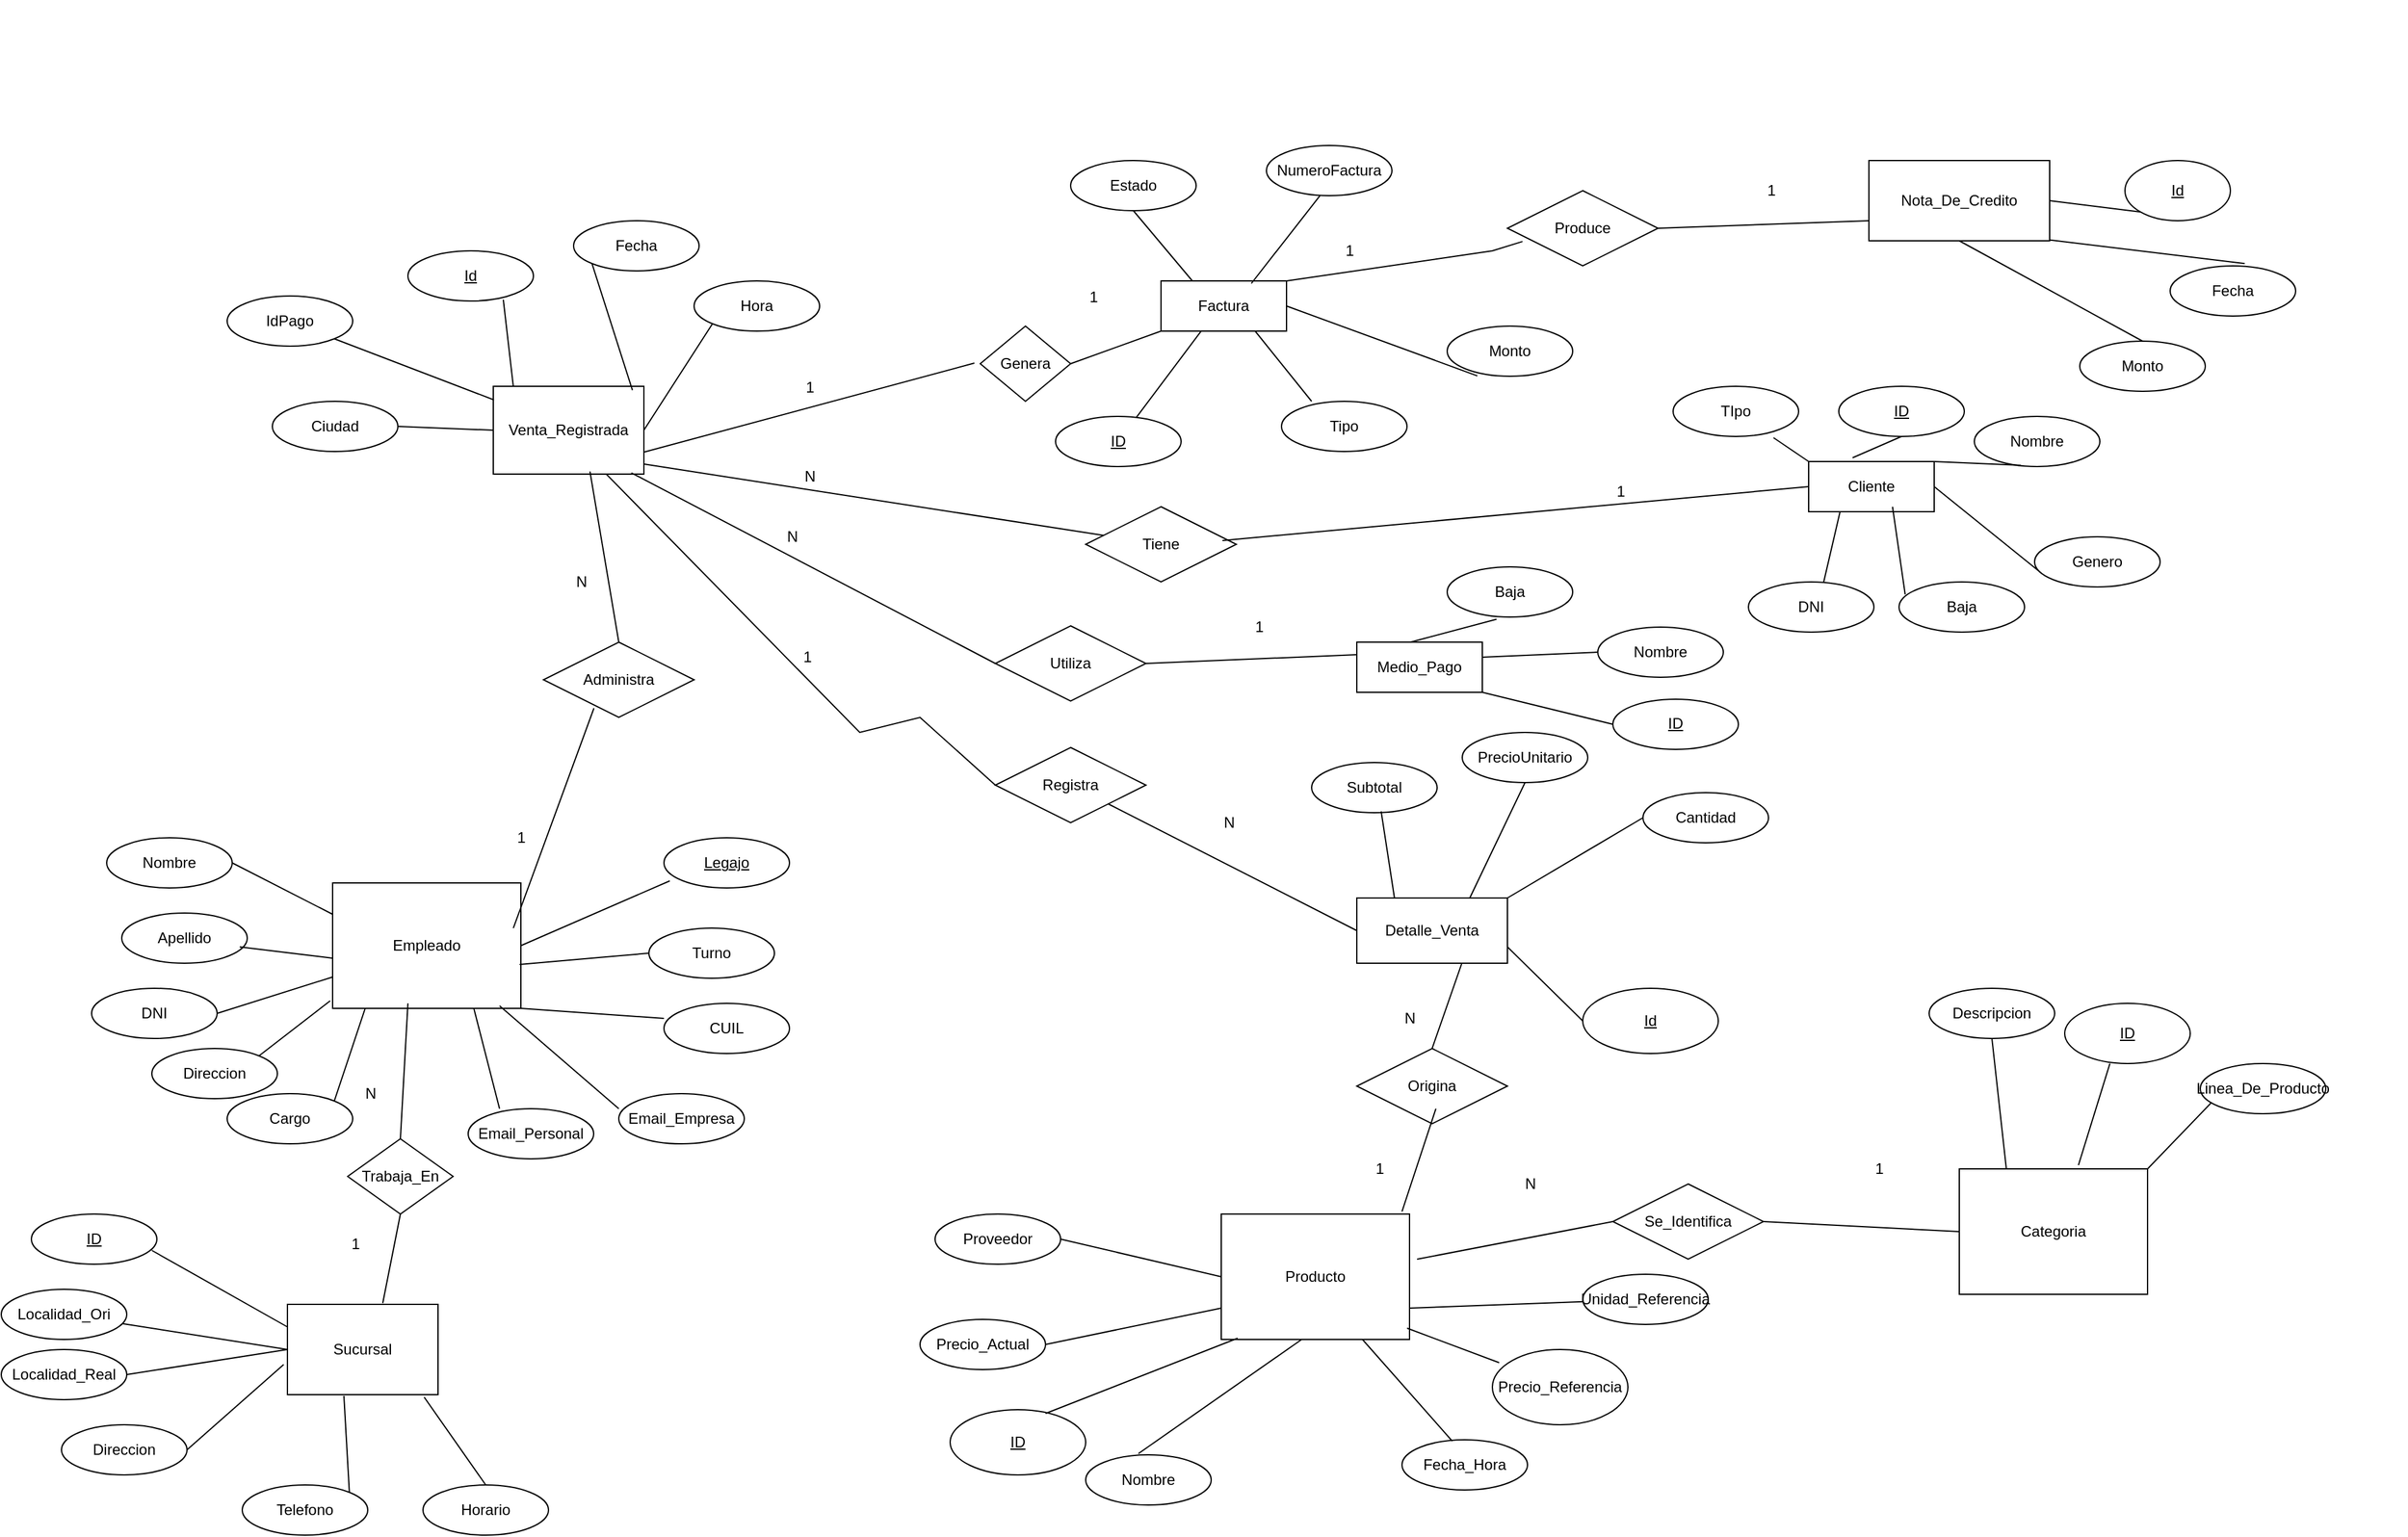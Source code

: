<mxfile version="26.0.16">
  <diagram name="Página-1" id="UsycYZGFSsphmftQ30QH">
    <mxGraphModel grid="1" page="1" gridSize="12" guides="0" tooltips="1" connect="1" arrows="1" fold="1" pageScale="1" pageWidth="2200" pageHeight="2200" math="0" shadow="0">
      <root>
        <mxCell id="0" />
        <mxCell id="1" parent="0" />
        <mxCell id="an_xKArvUmKsYVzUiVtq-6" value="Venta_Registrada" style="whiteSpace=wrap;html=1;align=center;perimeterSpacing=0;strokeWidth=1;" vertex="1" parent="1">
          <mxGeometry x="512" y="252" width="120" height="70" as="geometry" />
        </mxCell>
        <mxCell id="an_xKArvUmKsYVzUiVtq-10" value="Ciudad" style="ellipse;whiteSpace=wrap;html=1;align=center;" vertex="1" parent="1">
          <mxGeometry x="336" y="264" width="100" height="40" as="geometry" />
        </mxCell>
        <mxCell id="an_xKArvUmKsYVzUiVtq-11" value="Cliente" style="whiteSpace=wrap;html=1;align=center;" vertex="1" parent="1">
          <mxGeometry x="1560" y="312" width="100" height="40" as="geometry" />
        </mxCell>
        <mxCell id="an_xKArvUmKsYVzUiVtq-12" value="Id" style="ellipse;whiteSpace=wrap;html=1;align=center;fontStyle=4;" vertex="1" parent="1">
          <mxGeometry x="444" y="144" width="100" height="40" as="geometry" />
        </mxCell>
        <mxCell id="an_xKArvUmKsYVzUiVtq-13" value="ID" style="ellipse;whiteSpace=wrap;html=1;align=center;fontStyle=4;" vertex="1" parent="1">
          <mxGeometry x="1584" y="252" width="100" height="40" as="geometry" />
        </mxCell>
        <mxCell id="an_xKArvUmKsYVzUiVtq-17" value="ID" style="ellipse;whiteSpace=wrap;html=1;align=center;fontStyle=4;" vertex="1" parent="1">
          <mxGeometry x="876" y="1068" width="108" height="52" as="geometry" />
        </mxCell>
        <mxCell id="an_xKArvUmKsYVzUiVtq-20" value="Fecha" style="ellipse;whiteSpace=wrap;html=1;align=center;" vertex="1" parent="1">
          <mxGeometry x="576" y="120" width="100" height="40" as="geometry" />
        </mxCell>
        <mxCell id="an_xKArvUmKsYVzUiVtq-26" value="Hora" style="ellipse;whiteSpace=wrap;html=1;align=center;" vertex="1" parent="1">
          <mxGeometry x="672" y="168" width="100" height="40" as="geometry" />
        </mxCell>
        <mxCell id="an_xKArvUmKsYVzUiVtq-27" value="Nombre" style="ellipse;whiteSpace=wrap;html=1;align=center;" vertex="1" parent="1">
          <mxGeometry x="1392" y="444" width="100" height="40" as="geometry" />
        </mxCell>
        <mxCell id="an_xKArvUmKsYVzUiVtq-40" value="Tiene" style="shape=rhombus;perimeter=rhombusPerimeter;whiteSpace=wrap;html=1;align=center;" vertex="1" parent="1">
          <mxGeometry x="984" y="348" width="120" height="60" as="geometry" />
        </mxCell>
        <mxCell id="an_xKArvUmKsYVzUiVtq-42" value="Utiliza" style="shape=rhombus;perimeter=rhombusPerimeter;whiteSpace=wrap;html=1;align=center;" vertex="1" parent="1">
          <mxGeometry x="912" y="443" width="120" height="60" as="geometry" />
        </mxCell>
        <mxCell id="an_xKArvUmKsYVzUiVtq-43" value="Administra" style="shape=rhombus;perimeter=rhombusPerimeter;whiteSpace=wrap;html=1;align=center;" vertex="1" parent="1">
          <mxGeometry x="552" y="456" width="120" height="60" as="geometry" />
        </mxCell>
        <mxCell id="an_xKArvUmKsYVzUiVtq-47" value="1" style="text;html=1;align=center;verticalAlign=middle;resizable=0;points=[];autosize=1;strokeColor=none;fillColor=none;" vertex="1" parent="1">
          <mxGeometry x="1392" y="324" width="36" height="24" as="geometry" />
        </mxCell>
        <mxCell id="an_xKArvUmKsYVzUiVtq-51" value="Nombre" style="ellipse;whiteSpace=wrap;html=1;align=center;" vertex="1" parent="1">
          <mxGeometry x="1692" y="276" width="100" height="40" as="geometry" />
        </mxCell>
        <mxCell id="an_xKArvUmKsYVzUiVtq-52" value="Genero" style="ellipse;whiteSpace=wrap;html=1;align=center;" vertex="1" parent="1">
          <mxGeometry x="1740" y="372" width="100" height="40" as="geometry" />
        </mxCell>
        <mxCell id="an_xKArvUmKsYVzUiVtq-55" value="TIpo" style="ellipse;whiteSpace=wrap;html=1;align=center;" vertex="1" parent="1">
          <mxGeometry x="1452" y="252" width="100" height="40" as="geometry" />
        </mxCell>
        <mxCell id="an_xKArvUmKsYVzUiVtq-58" value="N" style="text;html=1;align=center;verticalAlign=middle;resizable=0;points=[];autosize=1;strokeColor=none;fillColor=none;" vertex="1" parent="1">
          <mxGeometry x="732" y="360" width="36" height="24" as="geometry" />
        </mxCell>
        <mxCell id="an_xKArvUmKsYVzUiVtq-66" value="" style="endArrow=none;html=1;rounded=0;entryX=0;entryY=0.5;entryDx=0;entryDy=0;exitX=0.908;exitY=0.45;exitDx=0;exitDy=0;exitPerimeter=0;" edge="1" parent="1" source="an_xKArvUmKsYVzUiVtq-40" target="an_xKArvUmKsYVzUiVtq-11">
          <mxGeometry width="50" height="50" relative="1" as="geometry">
            <mxPoint x="1044" y="458" as="sourcePoint" />
            <mxPoint x="1094" y="408" as="targetPoint" />
          </mxGeometry>
        </mxCell>
        <mxCell id="an_xKArvUmKsYVzUiVtq-67" value="Medio_Pago" style="whiteSpace=wrap;html=1;align=center;" vertex="1" parent="1">
          <mxGeometry x="1200" y="456" width="100" height="40" as="geometry" />
        </mxCell>
        <mxCell id="an_xKArvUmKsYVzUiVtq-68" value="1" style="text;html=1;align=center;verticalAlign=middle;resizable=0;points=[];autosize=1;strokeColor=none;fillColor=none;" vertex="1" parent="1">
          <mxGeometry x="1104" y="432" width="36" height="24" as="geometry" />
        </mxCell>
        <mxCell id="an_xKArvUmKsYVzUiVtq-73" value="ID" style="ellipse;whiteSpace=wrap;html=1;align=center;fontStyle=4;" vertex="1" parent="1">
          <mxGeometry x="1404" y="501.48" width="100" height="40" as="geometry" />
        </mxCell>
        <mxCell id="an_xKArvUmKsYVzUiVtq-75" value="" style="endArrow=none;html=1;rounded=0;entryX=0;entryY=0.25;entryDx=0;entryDy=0;exitX=1;exitY=0.5;exitDx=0;exitDy=0;" edge="1" parent="1" source="an_xKArvUmKsYVzUiVtq-42" target="an_xKArvUmKsYVzUiVtq-67">
          <mxGeometry width="50" height="50" relative="1" as="geometry">
            <mxPoint x="1068" y="529" as="sourcePoint" />
            <mxPoint x="1118" y="479" as="targetPoint" />
          </mxGeometry>
        </mxCell>
        <mxCell id="an_xKArvUmKsYVzUiVtq-77" value="N" style="text;html=1;align=center;verticalAlign=middle;resizable=0;points=[];autosize=1;strokeColor=none;fillColor=none;" vertex="1" parent="1">
          <mxGeometry x="746" y="312" width="36" height="24" as="geometry" />
        </mxCell>
        <mxCell id="an_xKArvUmKsYVzUiVtq-92" style="edgeStyle=none;rounded=0;orthogonalLoop=1;jettySize=auto;html=1;" edge="1" parent="1" source="an_xKArvUmKsYVzUiVtq-82">
          <mxGeometry relative="1" as="geometry">
            <mxPoint x="492" y="668" as="targetPoint" />
          </mxGeometry>
        </mxCell>
        <mxCell id="an_xKArvUmKsYVzUiVtq-82" value="Empleado" style="whiteSpace=wrap;html=1;align=center;" vertex="1" parent="1">
          <mxGeometry x="384" y="648" width="150" height="100" as="geometry" />
        </mxCell>
        <mxCell id="an_xKArvUmKsYVzUiVtq-87" value="1" style="text;html=1;align=center;verticalAlign=middle;resizable=0;points=[];autosize=1;strokeColor=none;fillColor=none;" vertex="1" parent="1">
          <mxGeometry x="516" y="600" width="36" height="24" as="geometry" />
        </mxCell>
        <mxCell id="an_xKArvUmKsYVzUiVtq-89" value="N" style="text;html=1;align=center;verticalAlign=middle;resizable=0;points=[];autosize=1;strokeColor=none;fillColor=none;" vertex="1" parent="1">
          <mxGeometry x="564" y="396" width="36" height="24" as="geometry" />
        </mxCell>
        <mxCell id="an_xKArvUmKsYVzUiVtq-93" value="Email_Empresa" style="ellipse;whiteSpace=wrap;html=1;align=center;" vertex="1" parent="1">
          <mxGeometry x="612" y="816" width="100" height="40" as="geometry" />
        </mxCell>
        <mxCell id="an_xKArvUmKsYVzUiVtq-94" value="Email_Personal" style="ellipse;whiteSpace=wrap;html=1;align=center;" vertex="1" parent="1">
          <mxGeometry x="492" y="828" width="100" height="40" as="geometry" />
        </mxCell>
        <mxCell id="an_xKArvUmKsYVzUiVtq-95" value="Direccion" style="ellipse;whiteSpace=wrap;html=1;align=center;" vertex="1" parent="1">
          <mxGeometry x="240" y="780" width="100" height="40" as="geometry" />
        </mxCell>
        <mxCell id="an_xKArvUmKsYVzUiVtq-96" value="DNI" style="ellipse;whiteSpace=wrap;html=1;align=center;" vertex="1" parent="1">
          <mxGeometry x="192" y="732" width="100" height="40" as="geometry" />
        </mxCell>
        <mxCell id="an_xKArvUmKsYVzUiVtq-97" value="Apellido" style="ellipse;whiteSpace=wrap;html=1;align=center;" vertex="1" parent="1">
          <mxGeometry x="216" y="672" width="100" height="40" as="geometry" />
        </mxCell>
        <mxCell id="an_xKArvUmKsYVzUiVtq-98" value="Nombre" style="ellipse;whiteSpace=wrap;html=1;align=center;" vertex="1" parent="1">
          <mxGeometry x="204" y="612" width="100" height="40" as="geometry" />
        </mxCell>
        <mxCell id="an_xKArvUmKsYVzUiVtq-99" value="" style="endArrow=none;html=1;rounded=0;entryX=0.335;entryY=0.878;entryDx=0;entryDy=0;entryPerimeter=0;exitX=0.96;exitY=0.36;exitDx=0;exitDy=0;exitPerimeter=0;" edge="1" parent="1" source="an_xKArvUmKsYVzUiVtq-82" target="an_xKArvUmKsYVzUiVtq-43">
          <mxGeometry width="50" height="50" relative="1" as="geometry">
            <mxPoint x="576" y="686" as="sourcePoint" />
            <mxPoint x="626" y="636" as="targetPoint" />
          </mxGeometry>
        </mxCell>
        <mxCell id="an_xKArvUmKsYVzUiVtq-100" value="Descripcion" style="ellipse;whiteSpace=wrap;html=1;align=center;" vertex="1" parent="1">
          <mxGeometry x="1656" y="732" width="100" height="40" as="geometry" />
        </mxCell>
        <mxCell id="an_xKArvUmKsYVzUiVtq-101" value="Cargo" style="ellipse;whiteSpace=wrap;html=1;align=center;" vertex="1" parent="1">
          <mxGeometry x="300" y="816" width="100" height="40" as="geometry" />
        </mxCell>
        <mxCell id="an_xKArvUmKsYVzUiVtq-102" value="CUIL" style="ellipse;whiteSpace=wrap;html=1;align=center;" vertex="1" parent="1">
          <mxGeometry x="648" y="744" width="100" height="40" as="geometry" />
        </mxCell>
        <mxCell id="an_xKArvUmKsYVzUiVtq-105" value="Turno" style="ellipse;whiteSpace=wrap;html=1;align=center;" vertex="1" parent="1">
          <mxGeometry x="636" y="684" width="100" height="40" as="geometry" />
        </mxCell>
        <mxCell id="an_xKArvUmKsYVzUiVtq-117" value="ID" style="ellipse;whiteSpace=wrap;html=1;align=center;fontStyle=4;" vertex="1" parent="1">
          <mxGeometry x="1764" y="744" width="100" height="48" as="geometry" />
        </mxCell>
        <mxCell id="an_xKArvUmKsYVzUiVtq-120" value="Linea_De_Producto" style="ellipse;whiteSpace=wrap;html=1;align=center;" vertex="1" parent="1">
          <mxGeometry x="1872" y="792" width="100" height="40" as="geometry" />
        </mxCell>
        <mxCell id="an_xKArvUmKsYVzUiVtq-123" value="Categoria" style="whiteSpace=wrap;html=1;align=center;" vertex="1" parent="1">
          <mxGeometry x="1680" y="876" width="150" height="100" as="geometry" />
        </mxCell>
        <mxCell id="an_xKArvUmKsYVzUiVtq-125" value="Producto" style="whiteSpace=wrap;html=1;align=center;" vertex="1" parent="1">
          <mxGeometry x="1092" y="912" width="150" height="100" as="geometry" />
        </mxCell>
        <mxCell id="an_xKArvUmKsYVzUiVtq-129" value="Se_Identifica" style="shape=rhombus;perimeter=rhombusPerimeter;whiteSpace=wrap;html=1;align=center;" vertex="1" parent="1">
          <mxGeometry x="1404" y="888" width="120" height="60" as="geometry" />
        </mxCell>
        <mxCell id="an_xKArvUmKsYVzUiVtq-130" value="1" style="text;html=1;align=center;verticalAlign=middle;resizable=0;points=[];autosize=1;strokeColor=none;fillColor=none;" vertex="1" parent="1">
          <mxGeometry x="1598" y="864" width="36" height="24" as="geometry" />
        </mxCell>
        <mxCell id="an_xKArvUmKsYVzUiVtq-131" value="N" style="text;html=1;align=center;verticalAlign=middle;resizable=0;points=[];autosize=1;strokeColor=none;fillColor=none;" vertex="1" parent="1">
          <mxGeometry x="1320" y="876" width="36" height="24" as="geometry" />
        </mxCell>
        <mxCell id="an_xKArvUmKsYVzUiVtq-133" value="" style="endArrow=none;html=1;rounded=0;entryX=0;entryY=0.5;entryDx=0;entryDy=0;exitX=1;exitY=0.5;exitDx=0;exitDy=0;" edge="1" parent="1" source="an_xKArvUmKsYVzUiVtq-129" target="an_xKArvUmKsYVzUiVtq-123">
          <mxGeometry width="50" height="50" relative="1" as="geometry">
            <mxPoint x="1560" y="950" as="sourcePoint" />
            <mxPoint x="1610" y="900" as="targetPoint" />
          </mxGeometry>
        </mxCell>
        <mxCell id="an_xKArvUmKsYVzUiVtq-134" value="Precio_Actual" style="ellipse;whiteSpace=wrap;html=1;align=center;" vertex="1" parent="1">
          <mxGeometry x="852" y="996" width="100" height="40" as="geometry" />
        </mxCell>
        <mxCell id="an_xKArvUmKsYVzUiVtq-136" value="Unidad_Referencia" style="ellipse;whiteSpace=wrap;html=1;align=center;" vertex="1" parent="1">
          <mxGeometry x="1380" y="960" width="100" height="40" as="geometry" />
        </mxCell>
        <mxCell id="an_xKArvUmKsYVzUiVtq-137" value="Nombre" style="ellipse;whiteSpace=wrap;html=1;align=center;" vertex="1" parent="1">
          <mxGeometry x="984" y="1104" width="100" height="40" as="geometry" />
        </mxCell>
        <mxCell id="an_xKArvUmKsYVzUiVtq-139" value="Precio_Referencia" style="ellipse;whiteSpace=wrap;html=1;align=center;" vertex="1" parent="1">
          <mxGeometry x="1308" y="1020" width="108" height="60" as="geometry" />
        </mxCell>
        <mxCell id="an_xKArvUmKsYVzUiVtq-142" value="Fecha_Hora" style="ellipse;whiteSpace=wrap;html=1;align=center;" vertex="1" parent="1">
          <mxGeometry x="1236" y="1092" width="100" height="40" as="geometry" />
        </mxCell>
        <mxCell id="an_xKArvUmKsYVzUiVtq-149" value="Proveedor" style="ellipse;whiteSpace=wrap;html=1;align=center;" vertex="1" parent="1">
          <mxGeometry x="864" y="912" width="100" height="40" as="geometry" />
        </mxCell>
        <mxCell id="an_xKArvUmKsYVzUiVtq-152" value="Id" style="ellipse;whiteSpace=wrap;html=1;align=center;fontStyle=4;" vertex="1" parent="1">
          <mxGeometry x="1380" y="732" width="108" height="52" as="geometry" />
        </mxCell>
        <mxCell id="an_xKArvUmKsYVzUiVtq-155" value="Cantidad" style="ellipse;whiteSpace=wrap;html=1;align=center;" vertex="1" parent="1">
          <mxGeometry x="1428" y="576" width="100" height="40" as="geometry" />
        </mxCell>
        <mxCell id="an_xKArvUmKsYVzUiVtq-158" value="Origina" style="shape=rhombus;perimeter=rhombusPerimeter;whiteSpace=wrap;html=1;align=center;" vertex="1" parent="1">
          <mxGeometry x="1200" y="780" width="120" height="60" as="geometry" />
        </mxCell>
        <mxCell id="an_xKArvUmKsYVzUiVtq-160" value="" style="endArrow=none;html=1;rounded=0;entryX=0.5;entryY=1;entryDx=0;entryDy=0;" edge="1" parent="1">
          <mxGeometry width="50" height="50" relative="1" as="geometry">
            <mxPoint x="1236" y="910" as="sourcePoint" />
            <mxPoint x="1263" y="828" as="targetPoint" />
          </mxGeometry>
        </mxCell>
        <mxCell id="an_xKArvUmKsYVzUiVtq-162" value="N" style="text;html=1;align=center;verticalAlign=middle;resizable=0;points=[];autosize=1;strokeColor=none;fillColor=none;" vertex="1" parent="1">
          <mxGeometry x="1224" y="744" width="36" height="24" as="geometry" />
        </mxCell>
        <mxCell id="an_xKArvUmKsYVzUiVtq-163" value="1" style="text;html=1;align=center;verticalAlign=middle;resizable=0;points=[];autosize=1;strokeColor=none;fillColor=none;" vertex="1" parent="1">
          <mxGeometry x="1200" y="864" width="36" height="24" as="geometry" />
        </mxCell>
        <mxCell id="an_xKArvUmKsYVzUiVtq-168" value="" style="endArrow=none;html=1;rounded=0;entryX=0.75;entryY=1;entryDx=0;entryDy=0;exitX=0;exitY=0.5;exitDx=0;exitDy=0;" edge="1" parent="1" source="i3SQ65WdC5mPxwsUUdCW-2" target="an_xKArvUmKsYVzUiVtq-6">
          <mxGeometry width="50" height="50" relative="1" as="geometry">
            <mxPoint x="912" y="552" as="sourcePoint" />
            <mxPoint x="878" y="492" as="targetPoint" />
            <Array as="points">
              <mxPoint x="852" y="516" />
              <mxPoint x="804" y="528" />
            </Array>
          </mxGeometry>
        </mxCell>
        <mxCell id="an_xKArvUmKsYVzUiVtq-169" value="1" style="text;html=1;align=center;verticalAlign=middle;resizable=0;points=[];autosize=1;strokeColor=none;fillColor=none;" vertex="1" parent="1">
          <mxGeometry x="744" y="456" width="36" height="24" as="geometry" />
        </mxCell>
        <mxCell id="an_xKArvUmKsYVzUiVtq-170" value="N" style="text;html=1;align=center;verticalAlign=middle;resizable=0;points=[];autosize=1;strokeColor=none;fillColor=none;" vertex="1" parent="1">
          <mxGeometry x="1080" y="588" width="36" height="24" as="geometry" />
        </mxCell>
        <mxCell id="an_xKArvUmKsYVzUiVtq-172" value="Sucursal" style="whiteSpace=wrap;html=1;align=center;" vertex="1" parent="1">
          <mxGeometry x="348" y="984" width="120" height="72" as="geometry" />
        </mxCell>
        <mxCell id="an_xKArvUmKsYVzUiVtq-174" value="ID" style="ellipse;whiteSpace=wrap;html=1;align=center;fontStyle=4;" vertex="1" parent="1">
          <mxGeometry x="144" y="912" width="100" height="40" as="geometry" />
        </mxCell>
        <mxCell id="an_xKArvUmKsYVzUiVtq-176" value="Localidad_Ori" style="ellipse;whiteSpace=wrap;html=1;align=center;" vertex="1" parent="1">
          <mxGeometry x="120" y="972" width="100" height="40" as="geometry" />
        </mxCell>
        <mxCell id="an_xKArvUmKsYVzUiVtq-177" value="Direccion" style="ellipse;whiteSpace=wrap;html=1;align=center;" vertex="1" parent="1">
          <mxGeometry x="168" y="1080" width="100" height="40" as="geometry" />
        </mxCell>
        <mxCell id="an_xKArvUmKsYVzUiVtq-178" value="Horario" style="ellipse;whiteSpace=wrap;html=1;align=center;" vertex="1" parent="1">
          <mxGeometry x="456" y="1128" width="100" height="40" as="geometry" />
        </mxCell>
        <mxCell id="an_xKArvUmKsYVzUiVtq-179" value="Telefono" style="ellipse;whiteSpace=wrap;html=1;align=center;" vertex="1" parent="1">
          <mxGeometry x="312" y="1128" width="100" height="40" as="geometry" />
        </mxCell>
        <mxCell id="an_xKArvUmKsYVzUiVtq-180" value="" style="endArrow=none;html=1;rounded=0;entryX=0;entryY=0.25;entryDx=0;entryDy=0;exitX=0.96;exitY=0.725;exitDx=0;exitDy=0;exitPerimeter=0;" edge="1" parent="1" source="an_xKArvUmKsYVzUiVtq-174" target="an_xKArvUmKsYVzUiVtq-172">
          <mxGeometry width="50" height="50" relative="1" as="geometry">
            <mxPoint x="276" y="998" as="sourcePoint" />
            <mxPoint x="326" y="948" as="targetPoint" />
          </mxGeometry>
        </mxCell>
        <mxCell id="an_xKArvUmKsYVzUiVtq-181" value="" style="endArrow=none;html=1;rounded=0;entryX=0;entryY=0.5;entryDx=0;entryDy=0;" edge="1" parent="1" target="an_xKArvUmKsYVzUiVtq-172" source="an_xKArvUmKsYVzUiVtq-176">
          <mxGeometry width="50" height="50" relative="1" as="geometry">
            <mxPoint x="244" y="1040" as="sourcePoint" />
            <mxPoint x="302" y="1056" as="targetPoint" />
          </mxGeometry>
        </mxCell>
        <mxCell id="an_xKArvUmKsYVzUiVtq-182" value="" style="endArrow=none;html=1;rounded=0;entryX=-0.025;entryY=0.667;entryDx=0;entryDy=0;entryPerimeter=0;exitX=1;exitY=0.5;exitDx=0;exitDy=0;" edge="1" parent="1" source="an_xKArvUmKsYVzUiVtq-177" target="an_xKArvUmKsYVzUiVtq-172">
          <mxGeometry width="50" height="50" relative="1" as="geometry">
            <mxPoint x="276" y="1094" as="sourcePoint" />
            <mxPoint x="326" y="1044" as="targetPoint" />
          </mxGeometry>
        </mxCell>
        <mxCell id="an_xKArvUmKsYVzUiVtq-183" value="" style="endArrow=none;html=1;rounded=0;exitX=1;exitY=0;exitDx=0;exitDy=0;entryX=0.375;entryY=1.014;entryDx=0;entryDy=0;entryPerimeter=0;" edge="1" parent="1" source="an_xKArvUmKsYVzUiVtq-179" target="an_xKArvUmKsYVzUiVtq-172">
          <mxGeometry width="50" height="50" relative="1" as="geometry">
            <mxPoint x="432" y="1142" as="sourcePoint" />
            <mxPoint x="482" y="1092" as="targetPoint" />
          </mxGeometry>
        </mxCell>
        <mxCell id="an_xKArvUmKsYVzUiVtq-184" value="" style="endArrow=none;html=1;rounded=0;exitX=0.908;exitY=1.028;exitDx=0;exitDy=0;exitPerimeter=0;entryX=0.5;entryY=0;entryDx=0;entryDy=0;" edge="1" parent="1" source="an_xKArvUmKsYVzUiVtq-172" target="an_xKArvUmKsYVzUiVtq-178">
          <mxGeometry width="50" height="50" relative="1" as="geometry">
            <mxPoint x="504" y="1094" as="sourcePoint" />
            <mxPoint x="516" y="1116" as="targetPoint" />
          </mxGeometry>
        </mxCell>
        <mxCell id="an_xKArvUmKsYVzUiVtq-188" value="1" style="text;html=1;align=center;verticalAlign=middle;resizable=0;points=[];autosize=1;strokeColor=none;fillColor=none;" vertex="1" parent="1">
          <mxGeometry x="384" y="924" width="36" height="24" as="geometry" />
        </mxCell>
        <mxCell id="an_xKArvUmKsYVzUiVtq-189" value="N" style="text;html=1;align=center;verticalAlign=middle;resizable=0;points=[];autosize=1;strokeColor=none;fillColor=none;" vertex="1" parent="1">
          <mxGeometry x="396" y="804" width="36" height="24" as="geometry" />
        </mxCell>
        <mxCell id="an_xKArvUmKsYVzUiVtq-206" value="Factura" style="whiteSpace=wrap;html=1;align=center;" vertex="1" parent="1">
          <mxGeometry x="1044" y="168" width="100" height="40" as="geometry" />
        </mxCell>
        <mxCell id="an_xKArvUmKsYVzUiVtq-207" value="Genera" style="shape=rhombus;perimeter=rhombusPerimeter;whiteSpace=wrap;html=1;align=center;" vertex="1" parent="1">
          <mxGeometry x="900" y="204" width="72" height="60" as="geometry" />
        </mxCell>
        <mxCell id="an_xKArvUmKsYVzUiVtq-208" value="" style="endArrow=none;html=1;rounded=0;entryX=0;entryY=1;entryDx=0;entryDy=0;exitX=1;exitY=0.5;exitDx=0;exitDy=0;" edge="1" parent="1" source="an_xKArvUmKsYVzUiVtq-207" target="an_xKArvUmKsYVzUiVtq-206">
          <mxGeometry width="50" height="50" relative="1" as="geometry">
            <mxPoint x="972" y="266" as="sourcePoint" />
            <mxPoint x="1022" y="216" as="targetPoint" />
          </mxGeometry>
        </mxCell>
        <mxCell id="an_xKArvUmKsYVzUiVtq-209" value="" style="endArrow=none;html=1;rounded=0;entryX=-0.065;entryY=0.492;entryDx=0;entryDy=0;entryPerimeter=0;exitX=1;exitY=0.75;exitDx=0;exitDy=0;" edge="1" parent="1" source="an_xKArvUmKsYVzUiVtq-6" target="an_xKArvUmKsYVzUiVtq-207">
          <mxGeometry width="50" height="50" relative="1" as="geometry">
            <mxPoint x="660" y="300" as="sourcePoint" />
            <mxPoint x="840" y="240" as="targetPoint" />
          </mxGeometry>
        </mxCell>
        <mxCell id="an_xKArvUmKsYVzUiVtq-210" value="" style="endArrow=none;html=1;rounded=0;exitX=1;exitY=0.5;exitDx=0;exitDy=0;entryX=0;entryY=1;entryDx=0;entryDy=0;" edge="1" parent="1" source="an_xKArvUmKsYVzUiVtq-6" target="an_xKArvUmKsYVzUiVtq-26">
          <mxGeometry width="50" height="50" relative="1" as="geometry">
            <mxPoint x="720" y="242" as="sourcePoint" />
            <mxPoint x="770" y="192" as="targetPoint" />
          </mxGeometry>
        </mxCell>
        <mxCell id="an_xKArvUmKsYVzUiVtq-211" value="1" style="text;html=1;align=center;verticalAlign=middle;resizable=0;points=[];autosize=1;strokeColor=none;fillColor=none;" vertex="1" parent="1">
          <mxGeometry x="746" y="241" width="36" height="24" as="geometry" />
        </mxCell>
        <mxCell id="an_xKArvUmKsYVzUiVtq-212" value="1" style="text;html=1;align=center;verticalAlign=middle;resizable=0;points=[];autosize=1;strokeColor=none;fillColor=none;" vertex="1" parent="1">
          <mxGeometry x="972" y="169" width="36" height="24" as="geometry" />
        </mxCell>
        <mxCell id="an_xKArvUmKsYVzUiVtq-213" value="" style="endArrow=none;html=1;rounded=0;entryX=0;entryY=1;entryDx=0;entryDy=0;exitX=0.924;exitY=0.045;exitDx=0;exitDy=0;exitPerimeter=0;" edge="1" parent="1" source="an_xKArvUmKsYVzUiVtq-6" target="an_xKArvUmKsYVzUiVtq-20">
          <mxGeometry width="50" height="50" relative="1" as="geometry">
            <mxPoint x="636" y="218" as="sourcePoint" />
            <mxPoint x="686" y="168" as="targetPoint" />
          </mxGeometry>
        </mxCell>
        <mxCell id="an_xKArvUmKsYVzUiVtq-215" value="Tipo" style="ellipse;whiteSpace=wrap;html=1;align=center;" vertex="1" parent="1">
          <mxGeometry x="1140" y="264" width="100" height="40" as="geometry" />
        </mxCell>
        <mxCell id="an_xKArvUmKsYVzUiVtq-217" value="" style="endArrow=none;html=1;rounded=0;entryX=0.322;entryY=0.992;entryDx=0;entryDy=0;entryPerimeter=0;" edge="1" parent="1" source="an_xKArvUmKsYVzUiVtq-223" target="an_xKArvUmKsYVzUiVtq-206">
          <mxGeometry width="50" height="50" relative="1" as="geometry">
            <mxPoint x="1050.3" y="277.68" as="sourcePoint" />
            <mxPoint x="1106" y="216" as="targetPoint" />
          </mxGeometry>
        </mxCell>
        <mxCell id="an_xKArvUmKsYVzUiVtq-218" value="" style="endArrow=none;html=1;rounded=0;exitX=0.24;exitY=0;exitDx=0;exitDy=0;exitPerimeter=0;entryX=0.75;entryY=1;entryDx=0;entryDy=0;" edge="1" parent="1" source="an_xKArvUmKsYVzUiVtq-215" target="an_xKArvUmKsYVzUiVtq-206">
          <mxGeometry width="50" height="50" relative="1" as="geometry">
            <mxPoint x="1104" y="298" as="sourcePoint" />
            <mxPoint x="1130" y="228" as="targetPoint" />
          </mxGeometry>
        </mxCell>
        <mxCell id="an_xKArvUmKsYVzUiVtq-220" value="Monto" style="ellipse;whiteSpace=wrap;html=1;align=center;" vertex="1" parent="1">
          <mxGeometry x="1272" y="204" width="100" height="40" as="geometry" />
        </mxCell>
        <mxCell id="an_xKArvUmKsYVzUiVtq-222" value="" style="endArrow=none;html=1;rounded=0;entryX=0.24;entryY=0.992;entryDx=0;entryDy=0;entryPerimeter=0;exitX=1;exitY=0.5;exitDx=0;exitDy=0;" edge="1" parent="1" source="an_xKArvUmKsYVzUiVtq-206" target="an_xKArvUmKsYVzUiVtq-220">
          <mxGeometry width="50" height="50" relative="1" as="geometry">
            <mxPoint x="1152" y="206" as="sourcePoint" />
            <mxPoint x="1202" y="156" as="targetPoint" />
          </mxGeometry>
        </mxCell>
        <mxCell id="an_xKArvUmKsYVzUiVtq-223" value="ID" style="ellipse;whiteSpace=wrap;html=1;align=center;fontStyle=4;" vertex="1" parent="1">
          <mxGeometry x="960" y="276" width="100" height="40" as="geometry" />
        </mxCell>
        <mxCell id="an_xKArvUmKsYVzUiVtq-225" value="" style="endArrow=none;html=1;rounded=0;entryX=0;entryY=0.5;entryDx=0;entryDy=0;exitX=1;exitY=0;exitDx=0;exitDy=0;" edge="1" parent="1" target="an_xKArvUmKsYVzUiVtq-27">
          <mxGeometry width="50" height="50" relative="1" as="geometry">
            <mxPoint x="1300.0" y="468" as="sourcePoint" />
            <mxPoint x="1391.2" y="408" as="targetPoint" />
          </mxGeometry>
        </mxCell>
        <mxCell id="an_xKArvUmKsYVzUiVtq-227" value="" style="endArrow=none;html=1;rounded=0;entryX=0;entryY=0.5;entryDx=0;entryDy=0;exitX=1;exitY=1;exitDx=0;exitDy=0;" edge="1" parent="1" source="an_xKArvUmKsYVzUiVtq-67" target="an_xKArvUmKsYVzUiVtq-73">
          <mxGeometry width="50" height="50" relative="1" as="geometry">
            <mxPoint x="1332" y="528.48" as="sourcePoint" />
            <mxPoint x="1382" y="478.48" as="targetPoint" />
          </mxGeometry>
        </mxCell>
        <mxCell id="an_xKArvUmKsYVzUiVtq-229" value="" style="endArrow=none;html=1;rounded=0;entryX=0;entryY=0.5;entryDx=0;entryDy=0;exitX=1;exitY=0;exitDx=0;exitDy=0;" edge="1" parent="1" source="i3SQ65WdC5mPxwsUUdCW-1" target="an_xKArvUmKsYVzUiVtq-155">
          <mxGeometry width="50" height="50" relative="1" as="geometry">
            <mxPoint x="1332" y="648" as="sourcePoint" />
            <mxPoint x="1394" y="588" as="targetPoint" />
          </mxGeometry>
        </mxCell>
        <mxCell id="an_xKArvUmKsYVzUiVtq-230" value="Subtotal" style="ellipse;whiteSpace=wrap;html=1;align=center;" vertex="1" parent="1">
          <mxGeometry x="1164" y="552" width="100" height="40" as="geometry" />
        </mxCell>
        <mxCell id="an_xKArvUmKsYVzUiVtq-231" value="" style="endArrow=none;html=1;rounded=0;entryX=0.554;entryY=0.974;entryDx=0;entryDy=0;entryPerimeter=0;exitX=0.25;exitY=0;exitDx=0;exitDy=0;" edge="1" parent="1" source="i3SQ65WdC5mPxwsUUdCW-1" target="an_xKArvUmKsYVzUiVtq-230">
          <mxGeometry width="50" height="50" relative="1" as="geometry">
            <mxPoint x="1216.944" y="644.976" as="sourcePoint" />
            <mxPoint x="1214" y="576" as="targetPoint" />
          </mxGeometry>
        </mxCell>
        <mxCell id="an_xKArvUmKsYVzUiVtq-232" value="PrecioUnitario" style="ellipse;whiteSpace=wrap;html=1;align=center;" vertex="1" parent="1">
          <mxGeometry x="1284" y="528" width="100" height="40" as="geometry" />
        </mxCell>
        <mxCell id="an_xKArvUmKsYVzUiVtq-233" value="" style="endArrow=none;html=1;rounded=0;entryX=0.5;entryY=1;entryDx=0;entryDy=0;exitX=0.75;exitY=0;exitDx=0;exitDy=0;" edge="1" parent="1" target="an_xKArvUmKsYVzUiVtq-232" source="i3SQ65WdC5mPxwsUUdCW-1">
          <mxGeometry width="50" height="50" relative="1" as="geometry">
            <mxPoint x="1296" y="648" as="sourcePoint" />
            <mxPoint x="1346" y="588" as="targetPoint" />
          </mxGeometry>
        </mxCell>
        <mxCell id="an_xKArvUmKsYVzUiVtq-234" value="Trabaja_En" style="shape=rhombus;perimeter=rhombusPerimeter;whiteSpace=wrap;html=1;align=center;" vertex="1" parent="1">
          <mxGeometry x="396" y="852" width="84" height="60" as="geometry" />
        </mxCell>
        <mxCell id="an_xKArvUmKsYVzUiVtq-235" value="" style="endArrow=none;html=1;rounded=0;entryX=0.4;entryY=0.96;entryDx=0;entryDy=0;entryPerimeter=0;exitX=0.5;exitY=0;exitDx=0;exitDy=0;" edge="1" parent="1" source="an_xKArvUmKsYVzUiVtq-234" target="an_xKArvUmKsYVzUiVtq-82">
          <mxGeometry width="50" height="50" relative="1" as="geometry">
            <mxPoint x="432" y="830" as="sourcePoint" />
            <mxPoint x="482" y="780" as="targetPoint" />
          </mxGeometry>
        </mxCell>
        <mxCell id="an_xKArvUmKsYVzUiVtq-236" value="" style="endArrow=none;html=1;rounded=0;entryX=0.5;entryY=1;entryDx=0;entryDy=0;exitX=0.633;exitY=-0.014;exitDx=0;exitDy=0;exitPerimeter=0;" edge="1" parent="1" source="an_xKArvUmKsYVzUiVtq-172" target="an_xKArvUmKsYVzUiVtq-234">
          <mxGeometry width="50" height="50" relative="1" as="geometry">
            <mxPoint x="420" y="972" as="sourcePoint" />
            <mxPoint x="470" y="924" as="targetPoint" />
          </mxGeometry>
        </mxCell>
        <mxCell id="an_xKArvUmKsYVzUiVtq-240" value="" style="endArrow=none;html=1;rounded=0;entryX=0.709;entryY=0.923;entryDx=0;entryDy=0;entryPerimeter=0;exitX=0.5;exitY=0;exitDx=0;exitDy=0;" edge="1" parent="1" source="an_xKArvUmKsYVzUiVtq-158" target="i3SQ65WdC5mPxwsUUdCW-1">
          <mxGeometry width="50" height="50" relative="1" as="geometry">
            <mxPoint x="1260" y="794" as="sourcePoint" />
            <mxPoint x="1285.056" y="722.016" as="targetPoint" />
          </mxGeometry>
        </mxCell>
        <mxCell id="an_xKArvUmKsYVzUiVtq-241" value="" style="endArrow=none;html=1;rounded=0;entryX=0;entryY=0.5;entryDx=0;entryDy=0;exitX=1;exitY=0.75;exitDx=0;exitDy=0;" edge="1" parent="1" target="an_xKArvUmKsYVzUiVtq-152" source="i3SQ65WdC5mPxwsUUdCW-1">
          <mxGeometry width="50" height="50" relative="1" as="geometry">
            <mxPoint x="1332" y="698" as="sourcePoint" />
            <mxPoint x="1382" y="648" as="targetPoint" />
          </mxGeometry>
        </mxCell>
        <mxCell id="an_xKArvUmKsYVzUiVtq-245" value="" style="endArrow=none;html=1;rounded=0;entryX=0;entryY=0.5;entryDx=0;entryDy=0;exitX=0.993;exitY=0.65;exitDx=0;exitDy=0;exitPerimeter=0;" edge="1" parent="1" source="an_xKArvUmKsYVzUiVtq-82" target="an_xKArvUmKsYVzUiVtq-105">
          <mxGeometry width="50" height="50" relative="1" as="geometry">
            <mxPoint x="624" y="710" as="sourcePoint" />
            <mxPoint x="674" y="660" as="targetPoint" />
          </mxGeometry>
        </mxCell>
        <mxCell id="an_xKArvUmKsYVzUiVtq-246" value="" style="endArrow=none;html=1;rounded=0;entryX=0;entryY=0.3;entryDx=0;entryDy=0;entryPerimeter=0;exitX=1;exitY=1;exitDx=0;exitDy=0;" edge="1" parent="1" source="an_xKArvUmKsYVzUiVtq-82" target="an_xKArvUmKsYVzUiVtq-102">
          <mxGeometry width="50" height="50" relative="1" as="geometry">
            <mxPoint x="588" y="782" as="sourcePoint" />
            <mxPoint x="638" y="732" as="targetPoint" />
          </mxGeometry>
        </mxCell>
        <mxCell id="an_xKArvUmKsYVzUiVtq-247" value="" style="endArrow=none;html=1;rounded=0;entryX=0;entryY=0.3;entryDx=0;entryDy=0;entryPerimeter=0;exitX=0.887;exitY=0.98;exitDx=0;exitDy=0;exitPerimeter=0;" edge="1" parent="1" source="an_xKArvUmKsYVzUiVtq-82" target="an_xKArvUmKsYVzUiVtq-93">
          <mxGeometry width="50" height="50" relative="1" as="geometry">
            <mxPoint x="528" y="806" as="sourcePoint" />
            <mxPoint x="578" y="756" as="targetPoint" />
          </mxGeometry>
        </mxCell>
        <mxCell id="an_xKArvUmKsYVzUiVtq-248" value="" style="endArrow=none;html=1;rounded=0;entryX=0.75;entryY=1;entryDx=0;entryDy=0;exitX=0.25;exitY=0;exitDx=0;exitDy=0;exitPerimeter=0;" edge="1" parent="1" source="an_xKArvUmKsYVzUiVtq-94" target="an_xKArvUmKsYVzUiVtq-82">
          <mxGeometry width="50" height="50" relative="1" as="geometry">
            <mxPoint x="468" y="818" as="sourcePoint" />
            <mxPoint x="518" y="768" as="targetPoint" />
          </mxGeometry>
        </mxCell>
        <mxCell id="an_xKArvUmKsYVzUiVtq-249" value="" style="endArrow=none;html=1;rounded=0;entryX=0.173;entryY=1;entryDx=0;entryDy=0;entryPerimeter=0;exitX=1;exitY=0;exitDx=0;exitDy=0;" edge="1" parent="1" source="an_xKArvUmKsYVzUiVtq-101" target="an_xKArvUmKsYVzUiVtq-82">
          <mxGeometry width="50" height="50" relative="1" as="geometry">
            <mxPoint x="360" y="818" as="sourcePoint" />
            <mxPoint x="410" y="768" as="targetPoint" />
          </mxGeometry>
        </mxCell>
        <mxCell id="an_xKArvUmKsYVzUiVtq-250" value="" style="endArrow=none;html=1;rounded=0;entryX=-0.013;entryY=0.94;entryDx=0;entryDy=0;entryPerimeter=0;exitX=1;exitY=0;exitDx=0;exitDy=0;" edge="1" parent="1" source="an_xKArvUmKsYVzUiVtq-95" target="an_xKArvUmKsYVzUiVtq-82">
          <mxGeometry width="50" height="50" relative="1" as="geometry">
            <mxPoint x="324" y="794" as="sourcePoint" />
            <mxPoint x="374" y="744" as="targetPoint" />
          </mxGeometry>
        </mxCell>
        <mxCell id="an_xKArvUmKsYVzUiVtq-251" value="" style="endArrow=none;html=1;rounded=0;entryX=0;entryY=0.75;entryDx=0;entryDy=0;exitX=1;exitY=0.5;exitDx=0;exitDy=0;" edge="1" parent="1" source="an_xKArvUmKsYVzUiVtq-96" target="an_xKArvUmKsYVzUiVtq-82">
          <mxGeometry width="50" height="50" relative="1" as="geometry">
            <mxPoint x="264" y="758" as="sourcePoint" />
            <mxPoint x="314" y="708" as="targetPoint" />
          </mxGeometry>
        </mxCell>
        <mxCell id="an_xKArvUmKsYVzUiVtq-252" value="" style="endArrow=none;html=1;rounded=0;entryX=0;entryY=0.6;entryDx=0;entryDy=0;entryPerimeter=0;exitX=0.94;exitY=0.675;exitDx=0;exitDy=0;exitPerimeter=0;" edge="1" parent="1" source="an_xKArvUmKsYVzUiVtq-97" target="an_xKArvUmKsYVzUiVtq-82">
          <mxGeometry width="50" height="50" relative="1" as="geometry">
            <mxPoint x="264" y="710" as="sourcePoint" />
            <mxPoint x="314" y="660" as="targetPoint" />
          </mxGeometry>
        </mxCell>
        <mxCell id="an_xKArvUmKsYVzUiVtq-256" value="" style="endArrow=none;html=1;rounded=0;entryX=0;entryY=0.25;entryDx=0;entryDy=0;exitX=1;exitY=0.5;exitDx=0;exitDy=0;" edge="1" parent="1" source="an_xKArvUmKsYVzUiVtq-98" target="an_xKArvUmKsYVzUiVtq-82">
          <mxGeometry width="50" height="50" relative="1" as="geometry">
            <mxPoint x="312" y="626" as="sourcePoint" />
            <mxPoint x="362" y="576" as="targetPoint" />
          </mxGeometry>
        </mxCell>
        <mxCell id="an_xKArvUmKsYVzUiVtq-258" value="" style="endArrow=none;html=1;rounded=0;entryX=0.087;entryY=0.99;entryDx=0;entryDy=0;entryPerimeter=0;exitX=0.704;exitY=0.058;exitDx=0;exitDy=0;exitPerimeter=0;" edge="1" parent="1" source="an_xKArvUmKsYVzUiVtq-17" target="an_xKArvUmKsYVzUiVtq-125">
          <mxGeometry width="50" height="50" relative="1" as="geometry">
            <mxPoint x="1056" y="1070" as="sourcePoint" />
            <mxPoint x="1106" y="1020" as="targetPoint" />
          </mxGeometry>
        </mxCell>
        <mxCell id="an_xKArvUmKsYVzUiVtq-259" value="" style="endArrow=none;html=1;rounded=0;entryX=0;entryY=0.75;entryDx=0;entryDy=0;exitX=1;exitY=0.5;exitDx=0;exitDy=0;" edge="1" parent="1" source="an_xKArvUmKsYVzUiVtq-134" target="an_xKArvUmKsYVzUiVtq-125">
          <mxGeometry width="50" height="50" relative="1" as="geometry">
            <mxPoint x="1020" y="1034" as="sourcePoint" />
            <mxPoint x="1070" y="984" as="targetPoint" />
          </mxGeometry>
        </mxCell>
        <mxCell id="an_xKArvUmKsYVzUiVtq-260" value="" style="endArrow=none;html=1;rounded=0;entryX=0;entryY=0.5;entryDx=0;entryDy=0;exitX=1;exitY=0.5;exitDx=0;exitDy=0;" edge="1" parent="1" source="an_xKArvUmKsYVzUiVtq-149" target="an_xKArvUmKsYVzUiVtq-125">
          <mxGeometry width="50" height="50" relative="1" as="geometry">
            <mxPoint x="984" y="986" as="sourcePoint" />
            <mxPoint x="1034" y="936" as="targetPoint" />
          </mxGeometry>
        </mxCell>
        <mxCell id="an_xKArvUmKsYVzUiVtq-261" value="" style="endArrow=none;html=1;rounded=0;entryX=0.427;entryY=1;entryDx=0;entryDy=0;entryPerimeter=0;exitX=0.42;exitY=-0.025;exitDx=0;exitDy=0;exitPerimeter=0;" edge="1" parent="1" source="an_xKArvUmKsYVzUiVtq-137" target="an_xKArvUmKsYVzUiVtq-125">
          <mxGeometry width="50" height="50" relative="1" as="geometry">
            <mxPoint x="1140" y="1082" as="sourcePoint" />
            <mxPoint x="1190" y="1032" as="targetPoint" />
          </mxGeometry>
        </mxCell>
        <mxCell id="an_xKArvUmKsYVzUiVtq-262" value="" style="endArrow=none;html=1;rounded=0;entryX=0.4;entryY=0.025;entryDx=0;entryDy=0;entryPerimeter=0;exitX=0.75;exitY=1;exitDx=0;exitDy=0;" edge="1" parent="1" source="an_xKArvUmKsYVzUiVtq-125" target="an_xKArvUmKsYVzUiVtq-142">
          <mxGeometry width="50" height="50" relative="1" as="geometry">
            <mxPoint x="1200" y="1070" as="sourcePoint" />
            <mxPoint x="1250" y="1020" as="targetPoint" />
          </mxGeometry>
        </mxCell>
        <mxCell id="an_xKArvUmKsYVzUiVtq-263" value="" style="endArrow=none;html=1;rounded=0;entryX=0.05;entryY=0.175;entryDx=0;entryDy=0;entryPerimeter=0;exitX=0.987;exitY=0.91;exitDx=0;exitDy=0;exitPerimeter=0;" edge="1" parent="1" source="an_xKArvUmKsYVzUiVtq-125" target="an_xKArvUmKsYVzUiVtq-139">
          <mxGeometry width="50" height="50" relative="1" as="geometry">
            <mxPoint x="1260" y="1034" as="sourcePoint" />
            <mxPoint x="1310" y="984" as="targetPoint" />
          </mxGeometry>
        </mxCell>
        <mxCell id="an_xKArvUmKsYVzUiVtq-264" value="" style="endArrow=none;html=1;rounded=0;exitX=1;exitY=0.75;exitDx=0;exitDy=0;" edge="1" parent="1" source="an_xKArvUmKsYVzUiVtq-125" target="an_xKArvUmKsYVzUiVtq-136">
          <mxGeometry width="50" height="50" relative="1" as="geometry">
            <mxPoint x="1296" y="1010" as="sourcePoint" />
            <mxPoint x="1346" y="960" as="targetPoint" />
          </mxGeometry>
        </mxCell>
        <mxCell id="an_xKArvUmKsYVzUiVtq-265" value="" style="endArrow=none;html=1;rounded=0;entryX=0;entryY=0.5;entryDx=0;entryDy=0;exitX=1.04;exitY=0.36;exitDx=0;exitDy=0;exitPerimeter=0;" edge="1" parent="1" source="an_xKArvUmKsYVzUiVtq-125" target="an_xKArvUmKsYVzUiVtq-129">
          <mxGeometry width="50" height="50" relative="1" as="geometry">
            <mxPoint x="1284" y="962" as="sourcePoint" />
            <mxPoint x="1334" y="912" as="targetPoint" />
          </mxGeometry>
        </mxCell>
        <mxCell id="an_xKArvUmKsYVzUiVtq-266" value="" style="endArrow=none;html=1;rounded=0;entryX=0.5;entryY=1;entryDx=0;entryDy=0;exitX=0.25;exitY=0;exitDx=0;exitDy=0;" edge="1" parent="1" source="an_xKArvUmKsYVzUiVtq-123" target="an_xKArvUmKsYVzUiVtq-100">
          <mxGeometry width="50" height="50" relative="1" as="geometry">
            <mxPoint x="1668" y="830" as="sourcePoint" />
            <mxPoint x="1718" y="780" as="targetPoint" />
          </mxGeometry>
        </mxCell>
        <mxCell id="an_xKArvUmKsYVzUiVtq-267" value="" style="endArrow=none;html=1;rounded=0;entryX=0.36;entryY=1;entryDx=0;entryDy=0;entryPerimeter=0;exitX=0.633;exitY=-0.03;exitDx=0;exitDy=0;exitPerimeter=0;" edge="1" parent="1" source="an_xKArvUmKsYVzUiVtq-123" target="an_xKArvUmKsYVzUiVtq-117">
          <mxGeometry width="50" height="50" relative="1" as="geometry">
            <mxPoint x="1764" y="842" as="sourcePoint" />
            <mxPoint x="1814" y="792" as="targetPoint" />
          </mxGeometry>
        </mxCell>
        <mxCell id="an_xKArvUmKsYVzUiVtq-268" value="" style="endArrow=none;html=1;rounded=0;entryX=0.09;entryY=0.775;entryDx=0;entryDy=0;entryPerimeter=0;exitX=1;exitY=0;exitDx=0;exitDy=0;" edge="1" parent="1" source="an_xKArvUmKsYVzUiVtq-123" target="an_xKArvUmKsYVzUiVtq-120">
          <mxGeometry width="50" height="50" relative="1" as="geometry">
            <mxPoint x="1848" y="866" as="sourcePoint" />
            <mxPoint x="1898" y="816" as="targetPoint" />
          </mxGeometry>
        </mxCell>
        <mxCell id="an_xKArvUmKsYVzUiVtq-269" value="" style="endArrow=none;html=1;rounded=0;entryX=0.8;entryY=1.025;entryDx=0;entryDy=0;entryPerimeter=0;exitX=0;exitY=0;exitDx=0;exitDy=0;" edge="1" parent="1" source="an_xKArvUmKsYVzUiVtq-11" target="an_xKArvUmKsYVzUiVtq-55">
          <mxGeometry width="50" height="50" relative="1" as="geometry">
            <mxPoint x="1524" y="326" as="sourcePoint" />
            <mxPoint x="1574" y="276" as="targetPoint" />
          </mxGeometry>
        </mxCell>
        <mxCell id="an_xKArvUmKsYVzUiVtq-270" value="" style="endArrow=none;html=1;rounded=0;entryX=0.5;entryY=1;entryDx=0;entryDy=0;exitX=0.35;exitY=-0.075;exitDx=0;exitDy=0;exitPerimeter=0;" edge="1" parent="1" source="an_xKArvUmKsYVzUiVtq-11" target="an_xKArvUmKsYVzUiVtq-13">
          <mxGeometry width="50" height="50" relative="1" as="geometry">
            <mxPoint x="1572" y="302" as="sourcePoint" />
            <mxPoint x="1622" y="252" as="targetPoint" />
          </mxGeometry>
        </mxCell>
        <mxCell id="an_xKArvUmKsYVzUiVtq-271" value="" style="endArrow=none;html=1;rounded=0;entryX=0.37;entryY=0.975;entryDx=0;entryDy=0;entryPerimeter=0;exitX=1;exitY=0;exitDx=0;exitDy=0;" edge="1" parent="1" source="an_xKArvUmKsYVzUiVtq-11" target="an_xKArvUmKsYVzUiVtq-51">
          <mxGeometry width="50" height="50" relative="1" as="geometry">
            <mxPoint x="1668" y="350" as="sourcePoint" />
            <mxPoint x="1718" y="300" as="targetPoint" />
          </mxGeometry>
        </mxCell>
        <mxCell id="an_xKArvUmKsYVzUiVtq-272" value="" style="endArrow=none;html=1;rounded=0;entryX=0.03;entryY=0.675;entryDx=0;entryDy=0;entryPerimeter=0;exitX=1;exitY=0.5;exitDx=0;exitDy=0;" edge="1" parent="1" source="an_xKArvUmKsYVzUiVtq-11" target="an_xKArvUmKsYVzUiVtq-52">
          <mxGeometry width="50" height="50" relative="1" as="geometry">
            <mxPoint x="1680" y="410" as="sourcePoint" />
            <mxPoint x="1730" y="360" as="targetPoint" />
          </mxGeometry>
        </mxCell>
        <mxCell id="an_xKArvUmKsYVzUiVtq-273" value="" style="endArrow=none;html=1;rounded=0;exitX=1;exitY=0.886;exitDx=0;exitDy=0;exitPerimeter=0;" edge="1" parent="1" source="an_xKArvUmKsYVzUiVtq-6" target="an_xKArvUmKsYVzUiVtq-40">
          <mxGeometry width="50" height="50" relative="1" as="geometry">
            <mxPoint x="684" y="350" as="sourcePoint" />
            <mxPoint x="734" y="300" as="targetPoint" />
          </mxGeometry>
        </mxCell>
        <mxCell id="an_xKArvUmKsYVzUiVtq-274" value="" style="endArrow=none;html=1;rounded=0;entryX=0;entryY=0.5;entryDx=0;entryDy=0;exitX=0.917;exitY=0.986;exitDx=0;exitDy=0;exitPerimeter=0;" edge="1" parent="1" source="an_xKArvUmKsYVzUiVtq-6" target="an_xKArvUmKsYVzUiVtq-42">
          <mxGeometry width="50" height="50" relative="1" as="geometry">
            <mxPoint x="756" y="398" as="sourcePoint" />
            <mxPoint x="806" y="348" as="targetPoint" />
          </mxGeometry>
        </mxCell>
        <mxCell id="an_xKArvUmKsYVzUiVtq-276" value="" style="endArrow=none;html=1;rounded=0;entryX=0.133;entryY=0;entryDx=0;entryDy=0;entryPerimeter=0;exitX=0.76;exitY=0.975;exitDx=0;exitDy=0;exitPerimeter=0;" edge="1" parent="1" source="an_xKArvUmKsYVzUiVtq-12" target="an_xKArvUmKsYVzUiVtq-6">
          <mxGeometry width="50" height="50" relative="1" as="geometry">
            <mxPoint x="444" y="218" as="sourcePoint" />
            <mxPoint x="494" y="168" as="targetPoint" />
          </mxGeometry>
        </mxCell>
        <mxCell id="an_xKArvUmKsYVzUiVtq-278" value="" style="endArrow=none;html=1;rounded=0;entryX=0;entryY=0.5;entryDx=0;entryDy=0;exitX=1;exitY=0.5;exitDx=0;exitDy=0;" edge="1" parent="1" source="an_xKArvUmKsYVzUiVtq-10" target="an_xKArvUmKsYVzUiVtq-6">
          <mxGeometry width="50" height="50" relative="1" as="geometry">
            <mxPoint x="384" y="290" as="sourcePoint" />
            <mxPoint x="434" y="240" as="targetPoint" />
          </mxGeometry>
        </mxCell>
        <mxCell id="an_xKArvUmKsYVzUiVtq-282" value="" style="endArrow=none;html=1;rounded=0;entryX=0.642;entryY=0.971;entryDx=0;entryDy=0;entryPerimeter=0;exitX=0.5;exitY=0;exitDx=0;exitDy=0;" edge="1" parent="1" source="an_xKArvUmKsYVzUiVtq-43" target="an_xKArvUmKsYVzUiVtq-6">
          <mxGeometry width="50" height="50" relative="1" as="geometry">
            <mxPoint x="624" y="446" as="sourcePoint" />
            <mxPoint x="674" y="396" as="targetPoint" />
          </mxGeometry>
        </mxCell>
        <mxCell id="an_xKArvUmKsYVzUiVtq-287" value="Id" style="ellipse;whiteSpace=wrap;html=1;align=center;fontStyle=4;" vertex="1" parent="1">
          <mxGeometry x="1812" y="72" width="84" height="48" as="geometry" />
        </mxCell>
        <mxCell id="an_xKArvUmKsYVzUiVtq-288" value="" style="endArrow=none;html=1;rounded=0;entryX=0;entryY=1;entryDx=0;entryDy=0;exitX=1;exitY=0.5;exitDx=0;exitDy=0;" edge="1" parent="1" source="i3SQ65WdC5mPxwsUUdCW-32" target="an_xKArvUmKsYVzUiVtq-287">
          <mxGeometry width="50" height="50" relative="1" as="geometry">
            <mxPoint x="1766.16" y="121.344" as="sourcePoint" />
            <mxPoint x="2028.0" y="-48" as="targetPoint" />
          </mxGeometry>
        </mxCell>
        <mxCell id="an_xKArvUmKsYVzUiVtq-289" style="edgeStyle=none;rounded=0;orthogonalLoop=1;jettySize=auto;html=1;entryX=0;entryY=0.5;entryDx=0;entryDy=0;" edge="1" parent="1">
          <mxGeometry relative="1" as="geometry">
            <mxPoint x="2028.0" y="-48" as="sourcePoint" />
            <mxPoint x="2028.0" y="-48" as="targetPoint" />
          </mxGeometry>
        </mxCell>
        <mxCell id="an_xKArvUmKsYVzUiVtq-296" value="" style="endArrow=none;html=1;rounded=0;entryX=0.911;entryY=0.965;entryDx=0;entryDy=0;entryPerimeter=0;exitX=0.594;exitY=-0.046;exitDx=0;exitDy=0;exitPerimeter=0;" edge="1" parent="1" source="an_xKArvUmKsYVzUiVtq-297" target="i3SQ65WdC5mPxwsUUdCW-32">
          <mxGeometry width="50" height="50" relative="1" as="geometry">
            <mxPoint x="1944" y="120" as="sourcePoint" />
            <mxPoint x="1751.472" y="161.344" as="targetPoint" />
          </mxGeometry>
        </mxCell>
        <mxCell id="an_xKArvUmKsYVzUiVtq-297" value="Fecha" style="ellipse;whiteSpace=wrap;html=1;align=center;" vertex="1" parent="1">
          <mxGeometry x="1848" y="156" width="100" height="40" as="geometry" />
        </mxCell>
        <mxCell id="an_xKArvUmKsYVzUiVtq-300" value="1" style="text;html=1;align=center;verticalAlign=middle;resizable=0;points=[];autosize=1;strokeColor=none;fillColor=none;" vertex="1" parent="1">
          <mxGeometry x="1176" y="132" width="36" height="24" as="geometry" />
        </mxCell>
        <mxCell id="an_xKArvUmKsYVzUiVtq-301" value="" style="endArrow=none;html=1;rounded=0;entryX=0.5;entryY=1;entryDx=0;entryDy=0;exitX=0.5;exitY=0;exitDx=0;exitDy=0;" edge="1" parent="1" source="an_xKArvUmKsYVzUiVtq-302" target="i3SQ65WdC5mPxwsUUdCW-32">
          <mxGeometry width="50" height="50" relative="1" as="geometry">
            <mxPoint x="1872" y="120" as="sourcePoint" />
            <mxPoint x="1692" y="160.0" as="targetPoint" />
          </mxGeometry>
        </mxCell>
        <mxCell id="an_xKArvUmKsYVzUiVtq-302" value="Monto" style="ellipse;whiteSpace=wrap;html=1;align=center;" vertex="1" parent="1">
          <mxGeometry x="1776" y="216" width="100" height="40" as="geometry" />
        </mxCell>
        <mxCell id="an_xKArvUmKsYVzUiVtq-304" value="" style="endArrow=none;html=1;rounded=0;entryX=0.046;entryY=0.859;entryDx=0;entryDy=0;exitX=1;exitY=0.5;exitDx=0;exitDy=0;entryPerimeter=0;" edge="1" parent="1" source="an_xKArvUmKsYVzUiVtq-82" target="i3SQ65WdC5mPxwsUUdCW-40">
          <mxGeometry width="50" height="50" relative="1" as="geometry">
            <mxPoint x="552" y="698" as="sourcePoint" />
            <mxPoint x="636.0" y="656" as="targetPoint" />
          </mxGeometry>
        </mxCell>
        <mxCell id="an_xKArvUmKsYVzUiVtq-307" value="" style="endArrow=none;html=1;rounded=0;exitX=1;exitY=0;exitDx=0;exitDy=0;entryX=0.1;entryY=0.676;entryDx=0;entryDy=0;entryPerimeter=0;" edge="1" parent="1" source="an_xKArvUmKsYVzUiVtq-206" target="i3SQ65WdC5mPxwsUUdCW-30">
          <mxGeometry width="50" height="50" relative="1" as="geometry">
            <mxPoint x="1176" y="141" as="sourcePoint" />
            <mxPoint x="1340.0" y="136" as="targetPoint" />
            <Array as="points">
              <mxPoint x="1308" y="144" />
            </Array>
          </mxGeometry>
        </mxCell>
        <mxCell id="an_xKArvUmKsYVzUiVtq-315" value="Baja" style="ellipse;whiteSpace=wrap;html=1;align=center;" vertex="1" parent="1">
          <mxGeometry x="1632" y="408" width="100" height="40" as="geometry" />
        </mxCell>
        <mxCell id="an_xKArvUmKsYVzUiVtq-316" value="" style="endArrow=none;html=1;rounded=0;entryX=0.049;entryY=0.249;entryDx=0;entryDy=0;entryPerimeter=0;exitX=0.668;exitY=0.901;exitDx=0;exitDy=0;exitPerimeter=0;" edge="1" parent="1" source="an_xKArvUmKsYVzUiVtq-11" target="an_xKArvUmKsYVzUiVtq-315">
          <mxGeometry width="50" height="50" relative="1" as="geometry">
            <mxPoint x="1572" y="434" as="sourcePoint" />
            <mxPoint x="1622" y="384" as="targetPoint" />
          </mxGeometry>
        </mxCell>
        <mxCell id="an_xKArvUmKsYVzUiVtq-317" value="Baja" style="ellipse;whiteSpace=wrap;html=1;align=center;" vertex="1" parent="1">
          <mxGeometry x="1272" y="396" width="100" height="40" as="geometry" />
        </mxCell>
        <mxCell id="an_xKArvUmKsYVzUiVtq-318" value="" style="endArrow=none;html=1;rounded=0;entryX=0.393;entryY=1.043;entryDx=0;entryDy=0;entryPerimeter=0;exitX=0.433;exitY=-0.004;exitDx=0;exitDy=0;exitPerimeter=0;" edge="1" parent="1" source="an_xKArvUmKsYVzUiVtq-67" target="an_xKArvUmKsYVzUiVtq-317">
          <mxGeometry width="50" height="50" relative="1" as="geometry">
            <mxPoint x="1212" y="470" as="sourcePoint" />
            <mxPoint x="1262" y="420" as="targetPoint" />
          </mxGeometry>
        </mxCell>
        <mxCell id="an_xKArvUmKsYVzUiVtq-319" value="Estado" style="ellipse;whiteSpace=wrap;html=1;align=center;" vertex="1" parent="1">
          <mxGeometry x="972" y="72" width="100" height="40" as="geometry" />
        </mxCell>
        <mxCell id="an_xKArvUmKsYVzUiVtq-320" value="" style="endArrow=none;html=1;rounded=0;entryX=0.5;entryY=1;entryDx=0;entryDy=0;exitX=0.25;exitY=0;exitDx=0;exitDy=0;" edge="1" parent="1" source="an_xKArvUmKsYVzUiVtq-206" target="an_xKArvUmKsYVzUiVtq-319">
          <mxGeometry width="50" height="50" relative="1" as="geometry">
            <mxPoint x="1056" y="146" as="sourcePoint" />
            <mxPoint x="1106" y="96" as="targetPoint" />
          </mxGeometry>
        </mxCell>
        <mxCell id="i3SQ65WdC5mPxwsUUdCW-1" value="Detalle_Venta" style="whiteSpace=wrap;html=1;align=center;" vertex="1" parent="1">
          <mxGeometry x="1200" y="660" width="120" height="52" as="geometry" />
        </mxCell>
        <mxCell id="i3SQ65WdC5mPxwsUUdCW-2" value="Registra" style="shape=rhombus;perimeter=rhombusPerimeter;whiteSpace=wrap;html=1;align=center;" vertex="1" parent="1">
          <mxGeometry x="912" y="540" width="120" height="60" as="geometry" />
        </mxCell>
        <mxCell id="i3SQ65WdC5mPxwsUUdCW-4" value="" style="endArrow=none;html=1;rounded=0;entryX=0;entryY=0.5;entryDx=0;entryDy=0;exitX=1;exitY=1;exitDx=0;exitDy=0;" edge="1" parent="1" source="i3SQ65WdC5mPxwsUUdCW-2" target="i3SQ65WdC5mPxwsUUdCW-1">
          <mxGeometry width="50" height="50" relative="1" as="geometry">
            <mxPoint x="1044" y="674" as="sourcePoint" />
            <mxPoint x="1094" y="624" as="targetPoint" />
          </mxGeometry>
        </mxCell>
        <mxCell id="i3SQ65WdC5mPxwsUUdCW-29" value="1" style="text;html=1;align=center;verticalAlign=middle;resizable=0;points=[];autosize=1;strokeColor=none;fillColor=none;" vertex="1" parent="1">
          <mxGeometry x="1512" y="84" width="36" height="24" as="geometry" />
        </mxCell>
        <mxCell id="i3SQ65WdC5mPxwsUUdCW-30" value="Produce" style="shape=rhombus;perimeter=rhombusPerimeter;whiteSpace=wrap;html=1;align=center;" vertex="1" parent="1">
          <mxGeometry x="1320" y="96" width="120" height="60" as="geometry" />
        </mxCell>
        <mxCell id="i3SQ65WdC5mPxwsUUdCW-31" value="" style="endArrow=none;html=1;rounded=0;exitX=1;exitY=0.5;exitDx=0;exitDy=0;entryX=0;entryY=0.75;entryDx=0;entryDy=0;" edge="1" parent="1" source="i3SQ65WdC5mPxwsUUdCW-30" target="i3SQ65WdC5mPxwsUUdCW-32">
          <mxGeometry width="50" height="50" relative="1" as="geometry">
            <mxPoint x="1500" y="182" as="sourcePoint" />
            <mxPoint x="1584" y="120" as="targetPoint" />
          </mxGeometry>
        </mxCell>
        <mxCell id="i3SQ65WdC5mPxwsUUdCW-32" value="Nota_De_Credito" style="whiteSpace=wrap;html=1;align=center;" vertex="1" parent="1">
          <mxGeometry x="1608" y="72" width="144" height="64" as="geometry" />
        </mxCell>
        <mxCell id="i3SQ65WdC5mPxwsUUdCW-33" value="DNI" style="ellipse;whiteSpace=wrap;html=1;align=center;" vertex="1" parent="1">
          <mxGeometry x="1512" y="408" width="100" height="40" as="geometry" />
        </mxCell>
        <mxCell id="i3SQ65WdC5mPxwsUUdCW-34" value="" style="endArrow=none;html=1;rounded=0;entryX=0.25;entryY=1;entryDx=0;entryDy=0;exitX=0.6;exitY=0.001;exitDx=0;exitDy=0;exitPerimeter=0;" edge="1" parent="1" source="i3SQ65WdC5mPxwsUUdCW-33" target="an_xKArvUmKsYVzUiVtq-11">
          <mxGeometry width="50" height="50" relative="1" as="geometry">
            <mxPoint x="1524" y="410" as="sourcePoint" />
            <mxPoint x="1574" y="360" as="targetPoint" />
          </mxGeometry>
        </mxCell>
        <mxCell id="i3SQ65WdC5mPxwsUUdCW-35" value="" style="endArrow=none;html=1;rounded=0;entryX=0.426;entryY=1.001;entryDx=0;entryDy=0;entryPerimeter=0;" edge="1" parent="1" target="i3SQ65WdC5mPxwsUUdCW-36">
          <mxGeometry width="50" height="50" relative="1" as="geometry">
            <mxPoint x="1116" y="170" as="sourcePoint" />
            <mxPoint x="1166" y="108" as="targetPoint" />
          </mxGeometry>
        </mxCell>
        <mxCell id="i3SQ65WdC5mPxwsUUdCW-36" value="NumeroFactura" style="ellipse;whiteSpace=wrap;html=1;align=center;" vertex="1" parent="1">
          <mxGeometry x="1128" y="60" width="100" height="40" as="geometry" />
        </mxCell>
        <mxCell id="i3SQ65WdC5mPxwsUUdCW-37" style="edgeStyle=orthogonalEdgeStyle;rounded=0;orthogonalLoop=1;jettySize=auto;html=1;exitX=0.5;exitY=1;exitDx=0;exitDy=0;" edge="1" parent="1" source="an_xKArvUmKsYVzUiVtq-176" target="an_xKArvUmKsYVzUiVtq-176">
          <mxGeometry relative="1" as="geometry" />
        </mxCell>
        <mxCell id="i3SQ65WdC5mPxwsUUdCW-38" value="Localidad_Real" style="ellipse;whiteSpace=wrap;html=1;align=center;" vertex="1" parent="1">
          <mxGeometry x="120" y="1020" width="100" height="40" as="geometry" />
        </mxCell>
        <mxCell id="i3SQ65WdC5mPxwsUUdCW-39" value="" style="endArrow=none;html=1;rounded=0;entryX=0;entryY=0.5;entryDx=0;entryDy=0;exitX=1;exitY=0.5;exitDx=0;exitDy=0;" edge="1" parent="1" source="i3SQ65WdC5mPxwsUUdCW-38" target="an_xKArvUmKsYVzUiVtq-172">
          <mxGeometry width="50" height="50" relative="1" as="geometry">
            <mxPoint x="252" y="1070" as="sourcePoint" />
            <mxPoint x="302" y="1020" as="targetPoint" />
          </mxGeometry>
        </mxCell>
        <mxCell id="i3SQ65WdC5mPxwsUUdCW-40" value="Legajo" style="ellipse;whiteSpace=wrap;html=1;align=center;fontStyle=4;" vertex="1" parent="1">
          <mxGeometry x="648" y="612" width="100" height="40" as="geometry" />
        </mxCell>
        <mxCell id="i3SQ65WdC5mPxwsUUdCW-41" value="" style="endArrow=none;html=1;rounded=0;entryX=0.005;entryY=0.155;entryDx=0;entryDy=0;entryPerimeter=0;exitX=1;exitY=1;exitDx=0;exitDy=0;" edge="1" parent="1" source="i3SQ65WdC5mPxwsUUdCW-42" target="an_xKArvUmKsYVzUiVtq-6">
          <mxGeometry width="50" height="50" relative="1" as="geometry">
            <mxPoint x="396" y="242" as="sourcePoint" />
            <mxPoint x="446" y="192" as="targetPoint" />
          </mxGeometry>
        </mxCell>
        <mxCell id="i3SQ65WdC5mPxwsUUdCW-42" value="IdPago" style="ellipse;whiteSpace=wrap;html=1;align=center;" vertex="1" parent="1">
          <mxGeometry x="300" y="180" width="100" height="40" as="geometry" />
        </mxCell>
      </root>
    </mxGraphModel>
  </diagram>
</mxfile>
